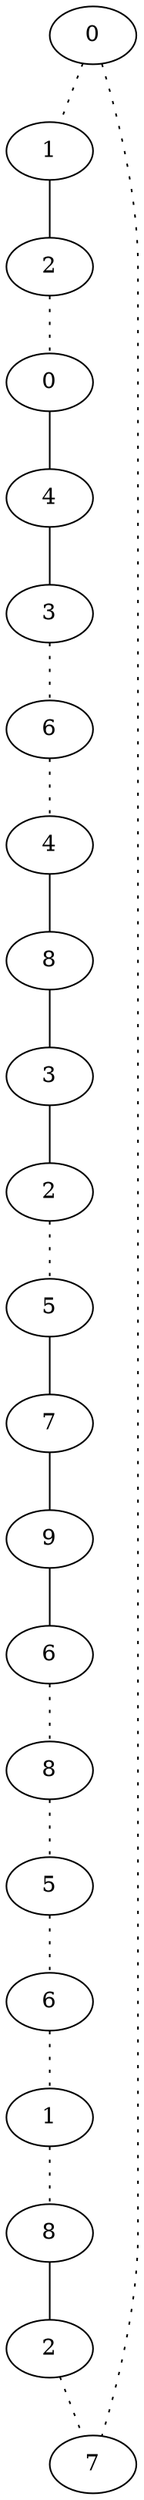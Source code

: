 graph {
a0[label=0];
a1[label=1];
a2[label=2];
a3[label=0];
a4[label=4];
a5[label=3];
a6[label=6];
a7[label=4];
a8[label=8];
a9[label=3];
a10[label=2];
a11[label=5];
a12[label=7];
a13[label=9];
a14[label=6];
a15[label=8];
a16[label=5];
a17[label=6];
a18[label=1];
a19[label=8];
a20[label=2];
a21[label=7];
a0 -- a1 [style=dotted];
a0 -- a21 [style=dotted];
a1 -- a2;
a2 -- a3 [style=dotted];
a3 -- a4;
a4 -- a5;
a5 -- a6 [style=dotted];
a6 -- a7 [style=dotted];
a7 -- a8;
a8 -- a9;
a9 -- a10;
a10 -- a11 [style=dotted];
a11 -- a12;
a12 -- a13;
a13 -- a14;
a14 -- a15 [style=dotted];
a15 -- a16 [style=dotted];
a16 -- a17 [style=dotted];
a17 -- a18 [style=dotted];
a18 -- a19 [style=dotted];
a19 -- a20;
a20 -- a21 [style=dotted];
}
